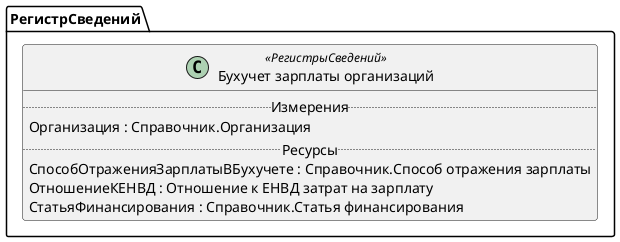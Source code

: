 ﻿@startuml БухучетЗарплатыОрганизаций
'!include templates.wsd
'..\include templates.wsd
class РегистрСведений.БухучетЗарплатыОрганизаций as "Бухучет зарплаты организаций" <<РегистрыСведений>>
{
..Измерения..
Организация : Справочник.Организация
..Ресурсы..
СпособОтраженияЗарплатыВБухучете : Справочник.Способ отражения зарплаты
ОтношениеКЕНВД : Отношение к ЕНВД затрат на зарплату
СтатьяФинансирования : Справочник.Статья финансирования
}
@enduml
